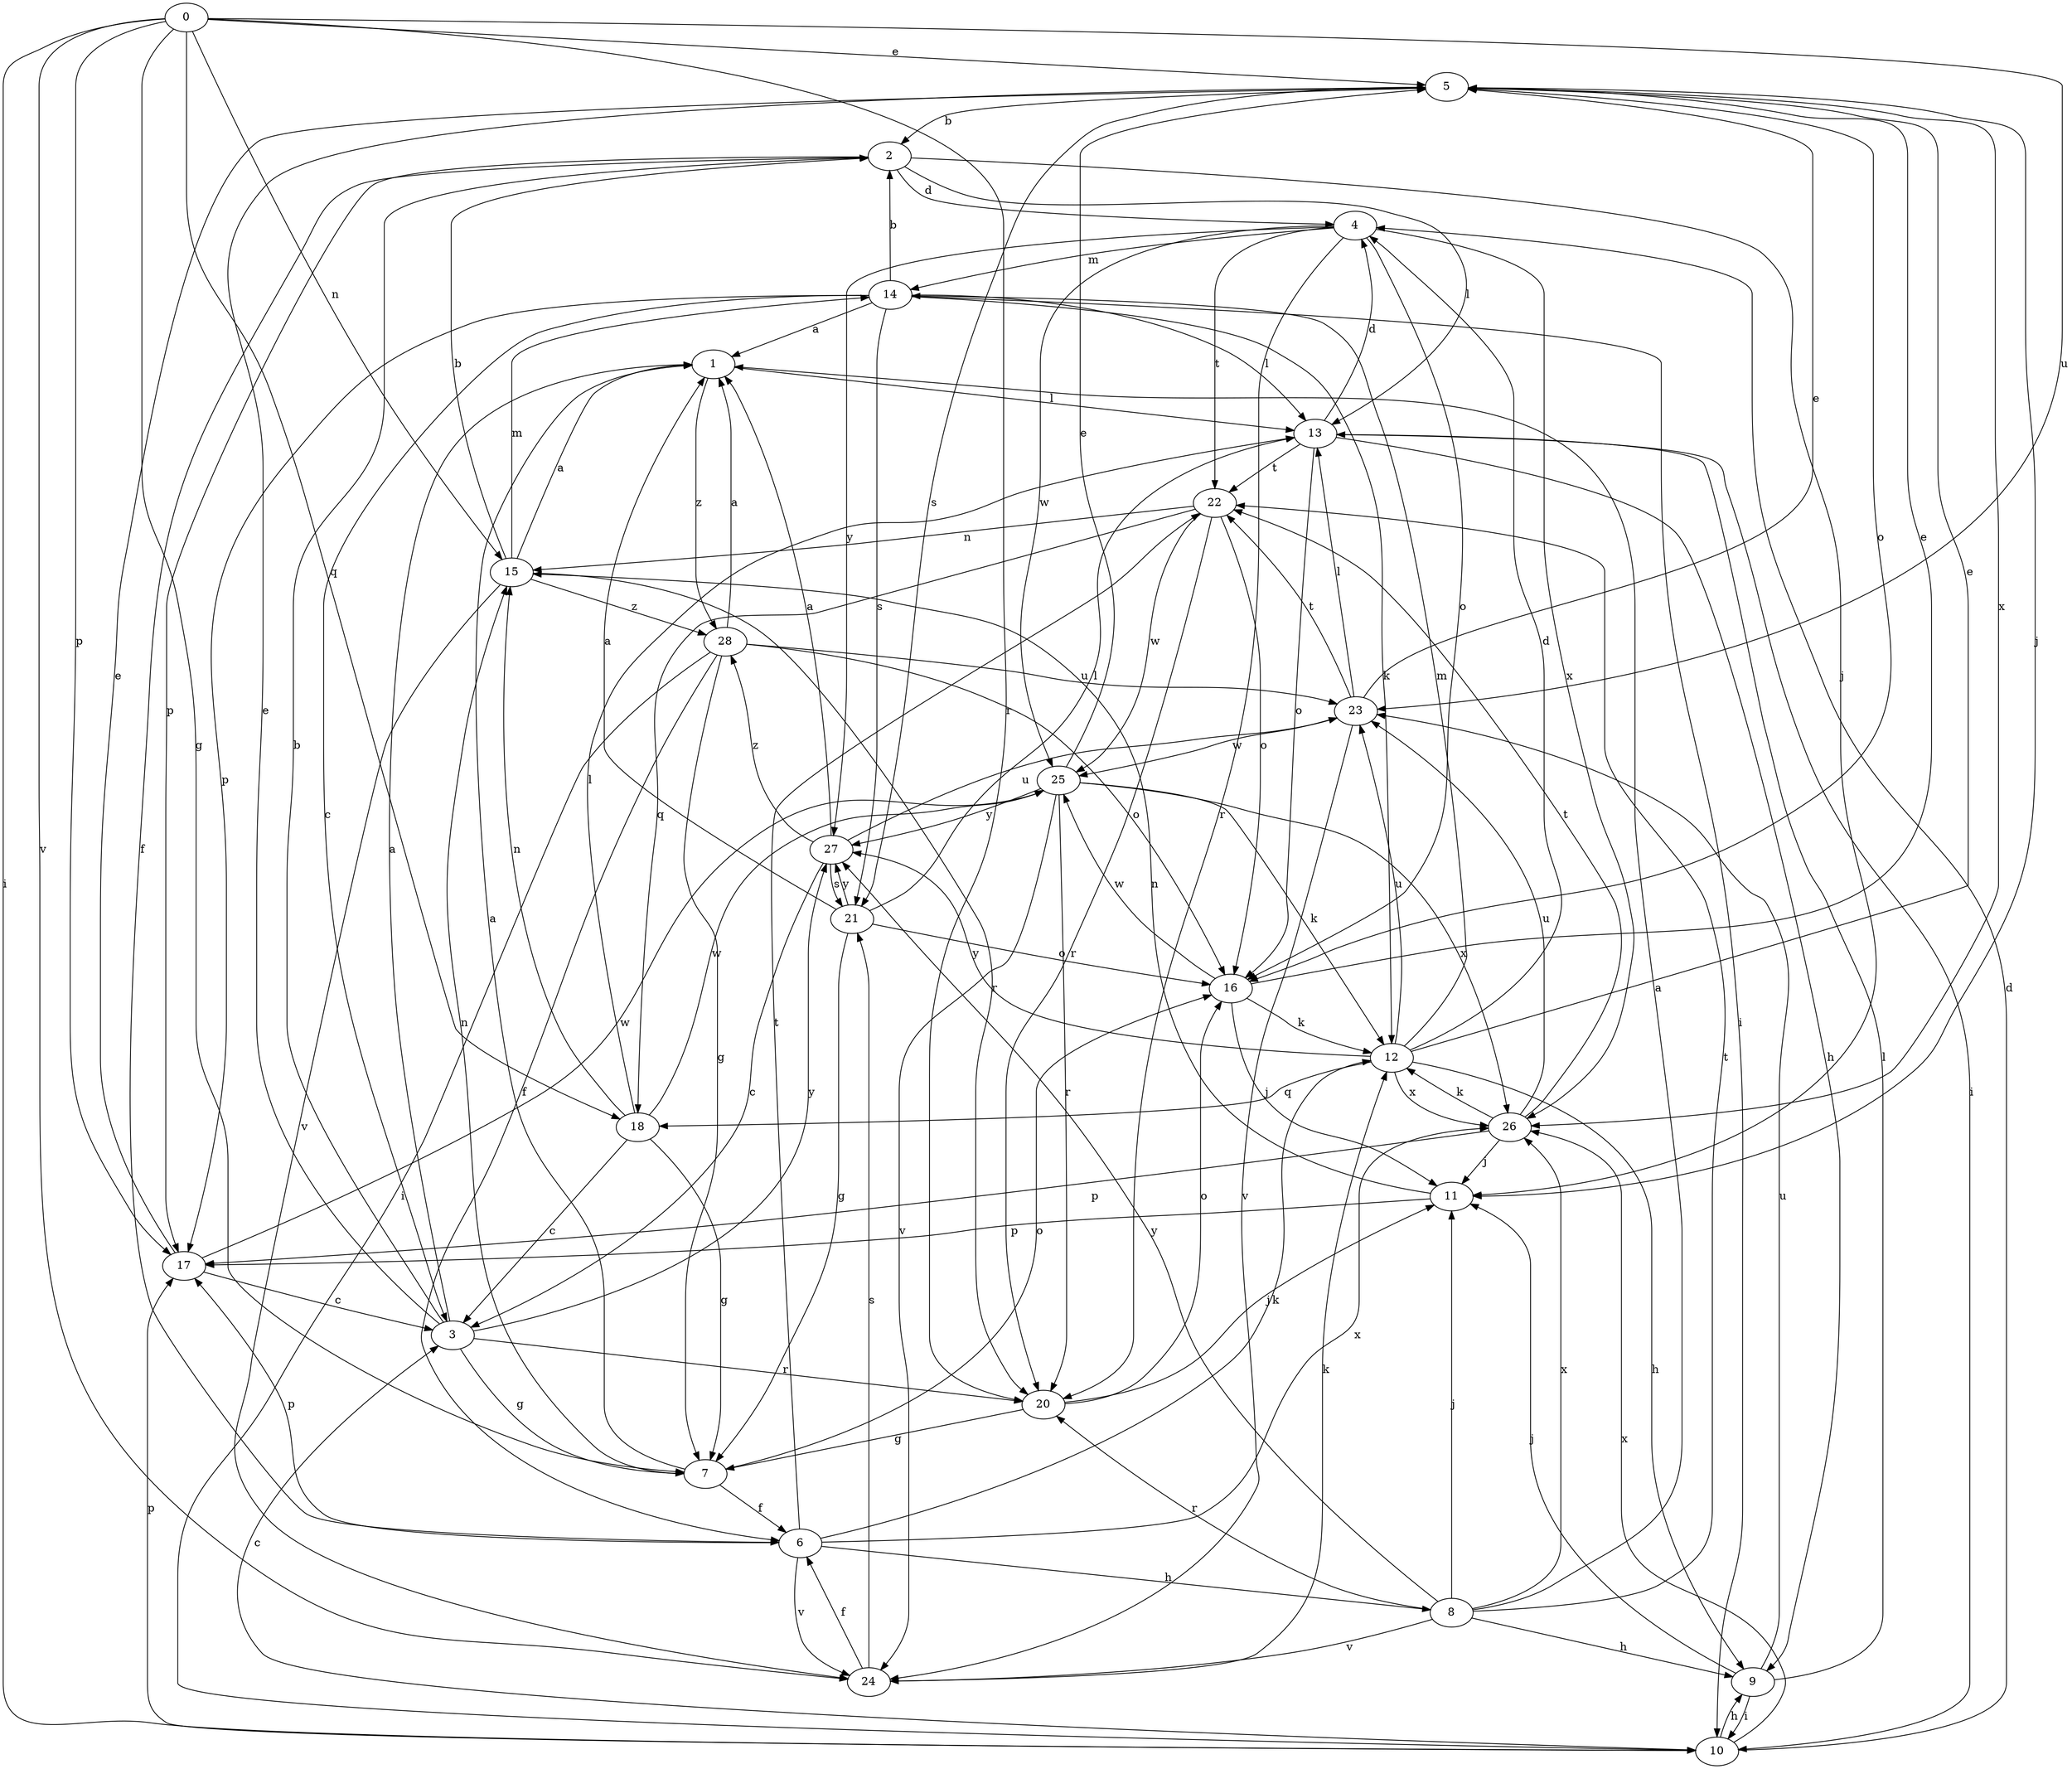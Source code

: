strict digraph  {
0;
1;
2;
3;
4;
5;
6;
7;
8;
9;
10;
11;
12;
13;
14;
15;
16;
17;
18;
20;
21;
22;
23;
24;
25;
26;
27;
28;
0 -> 5  [label=e];
0 -> 7  [label=g];
0 -> 10  [label=i];
0 -> 15  [label=n];
0 -> 17  [label=p];
0 -> 18  [label=q];
0 -> 20  [label=r];
0 -> 23  [label=u];
0 -> 24  [label=v];
1 -> 13  [label=l];
1 -> 28  [label=z];
2 -> 4  [label=d];
2 -> 6  [label=f];
2 -> 11  [label=j];
2 -> 13  [label=l];
2 -> 17  [label=p];
3 -> 1  [label=a];
3 -> 2  [label=b];
3 -> 5  [label=e];
3 -> 7  [label=g];
3 -> 20  [label=r];
3 -> 27  [label=y];
4 -> 14  [label=m];
4 -> 16  [label=o];
4 -> 20  [label=r];
4 -> 22  [label=t];
4 -> 25  [label=w];
4 -> 26  [label=x];
4 -> 27  [label=y];
5 -> 2  [label=b];
5 -> 11  [label=j];
5 -> 16  [label=o];
5 -> 21  [label=s];
5 -> 26  [label=x];
6 -> 8  [label=h];
6 -> 12  [label=k];
6 -> 17  [label=p];
6 -> 22  [label=t];
6 -> 24  [label=v];
6 -> 26  [label=x];
7 -> 1  [label=a];
7 -> 6  [label=f];
7 -> 15  [label=n];
7 -> 16  [label=o];
8 -> 1  [label=a];
8 -> 9  [label=h];
8 -> 11  [label=j];
8 -> 20  [label=r];
8 -> 22  [label=t];
8 -> 24  [label=v];
8 -> 26  [label=x];
8 -> 27  [label=y];
9 -> 10  [label=i];
9 -> 11  [label=j];
9 -> 13  [label=l];
9 -> 23  [label=u];
10 -> 3  [label=c];
10 -> 4  [label=d];
10 -> 9  [label=h];
10 -> 17  [label=p];
10 -> 26  [label=x];
11 -> 15  [label=n];
11 -> 17  [label=p];
12 -> 4  [label=d];
12 -> 5  [label=e];
12 -> 9  [label=h];
12 -> 14  [label=m];
12 -> 18  [label=q];
12 -> 23  [label=u];
12 -> 26  [label=x];
12 -> 27  [label=y];
13 -> 4  [label=d];
13 -> 9  [label=h];
13 -> 10  [label=i];
13 -> 16  [label=o];
13 -> 22  [label=t];
14 -> 1  [label=a];
14 -> 2  [label=b];
14 -> 3  [label=c];
14 -> 10  [label=i];
14 -> 12  [label=k];
14 -> 13  [label=l];
14 -> 17  [label=p];
14 -> 21  [label=s];
15 -> 1  [label=a];
15 -> 2  [label=b];
15 -> 14  [label=m];
15 -> 20  [label=r];
15 -> 24  [label=v];
15 -> 28  [label=z];
16 -> 5  [label=e];
16 -> 11  [label=j];
16 -> 12  [label=k];
16 -> 25  [label=w];
17 -> 3  [label=c];
17 -> 5  [label=e];
17 -> 25  [label=w];
18 -> 3  [label=c];
18 -> 7  [label=g];
18 -> 13  [label=l];
18 -> 15  [label=n];
18 -> 25  [label=w];
20 -> 7  [label=g];
20 -> 11  [label=j];
20 -> 16  [label=o];
21 -> 1  [label=a];
21 -> 7  [label=g];
21 -> 13  [label=l];
21 -> 16  [label=o];
21 -> 27  [label=y];
22 -> 15  [label=n];
22 -> 16  [label=o];
22 -> 18  [label=q];
22 -> 20  [label=r];
22 -> 25  [label=w];
23 -> 5  [label=e];
23 -> 13  [label=l];
23 -> 22  [label=t];
23 -> 24  [label=v];
23 -> 25  [label=w];
24 -> 6  [label=f];
24 -> 12  [label=k];
24 -> 21  [label=s];
25 -> 5  [label=e];
25 -> 12  [label=k];
25 -> 20  [label=r];
25 -> 24  [label=v];
25 -> 26  [label=x];
25 -> 27  [label=y];
26 -> 11  [label=j];
26 -> 12  [label=k];
26 -> 17  [label=p];
26 -> 22  [label=t];
26 -> 23  [label=u];
27 -> 1  [label=a];
27 -> 3  [label=c];
27 -> 21  [label=s];
27 -> 23  [label=u];
27 -> 28  [label=z];
28 -> 1  [label=a];
28 -> 6  [label=f];
28 -> 7  [label=g];
28 -> 10  [label=i];
28 -> 16  [label=o];
28 -> 23  [label=u];
}
